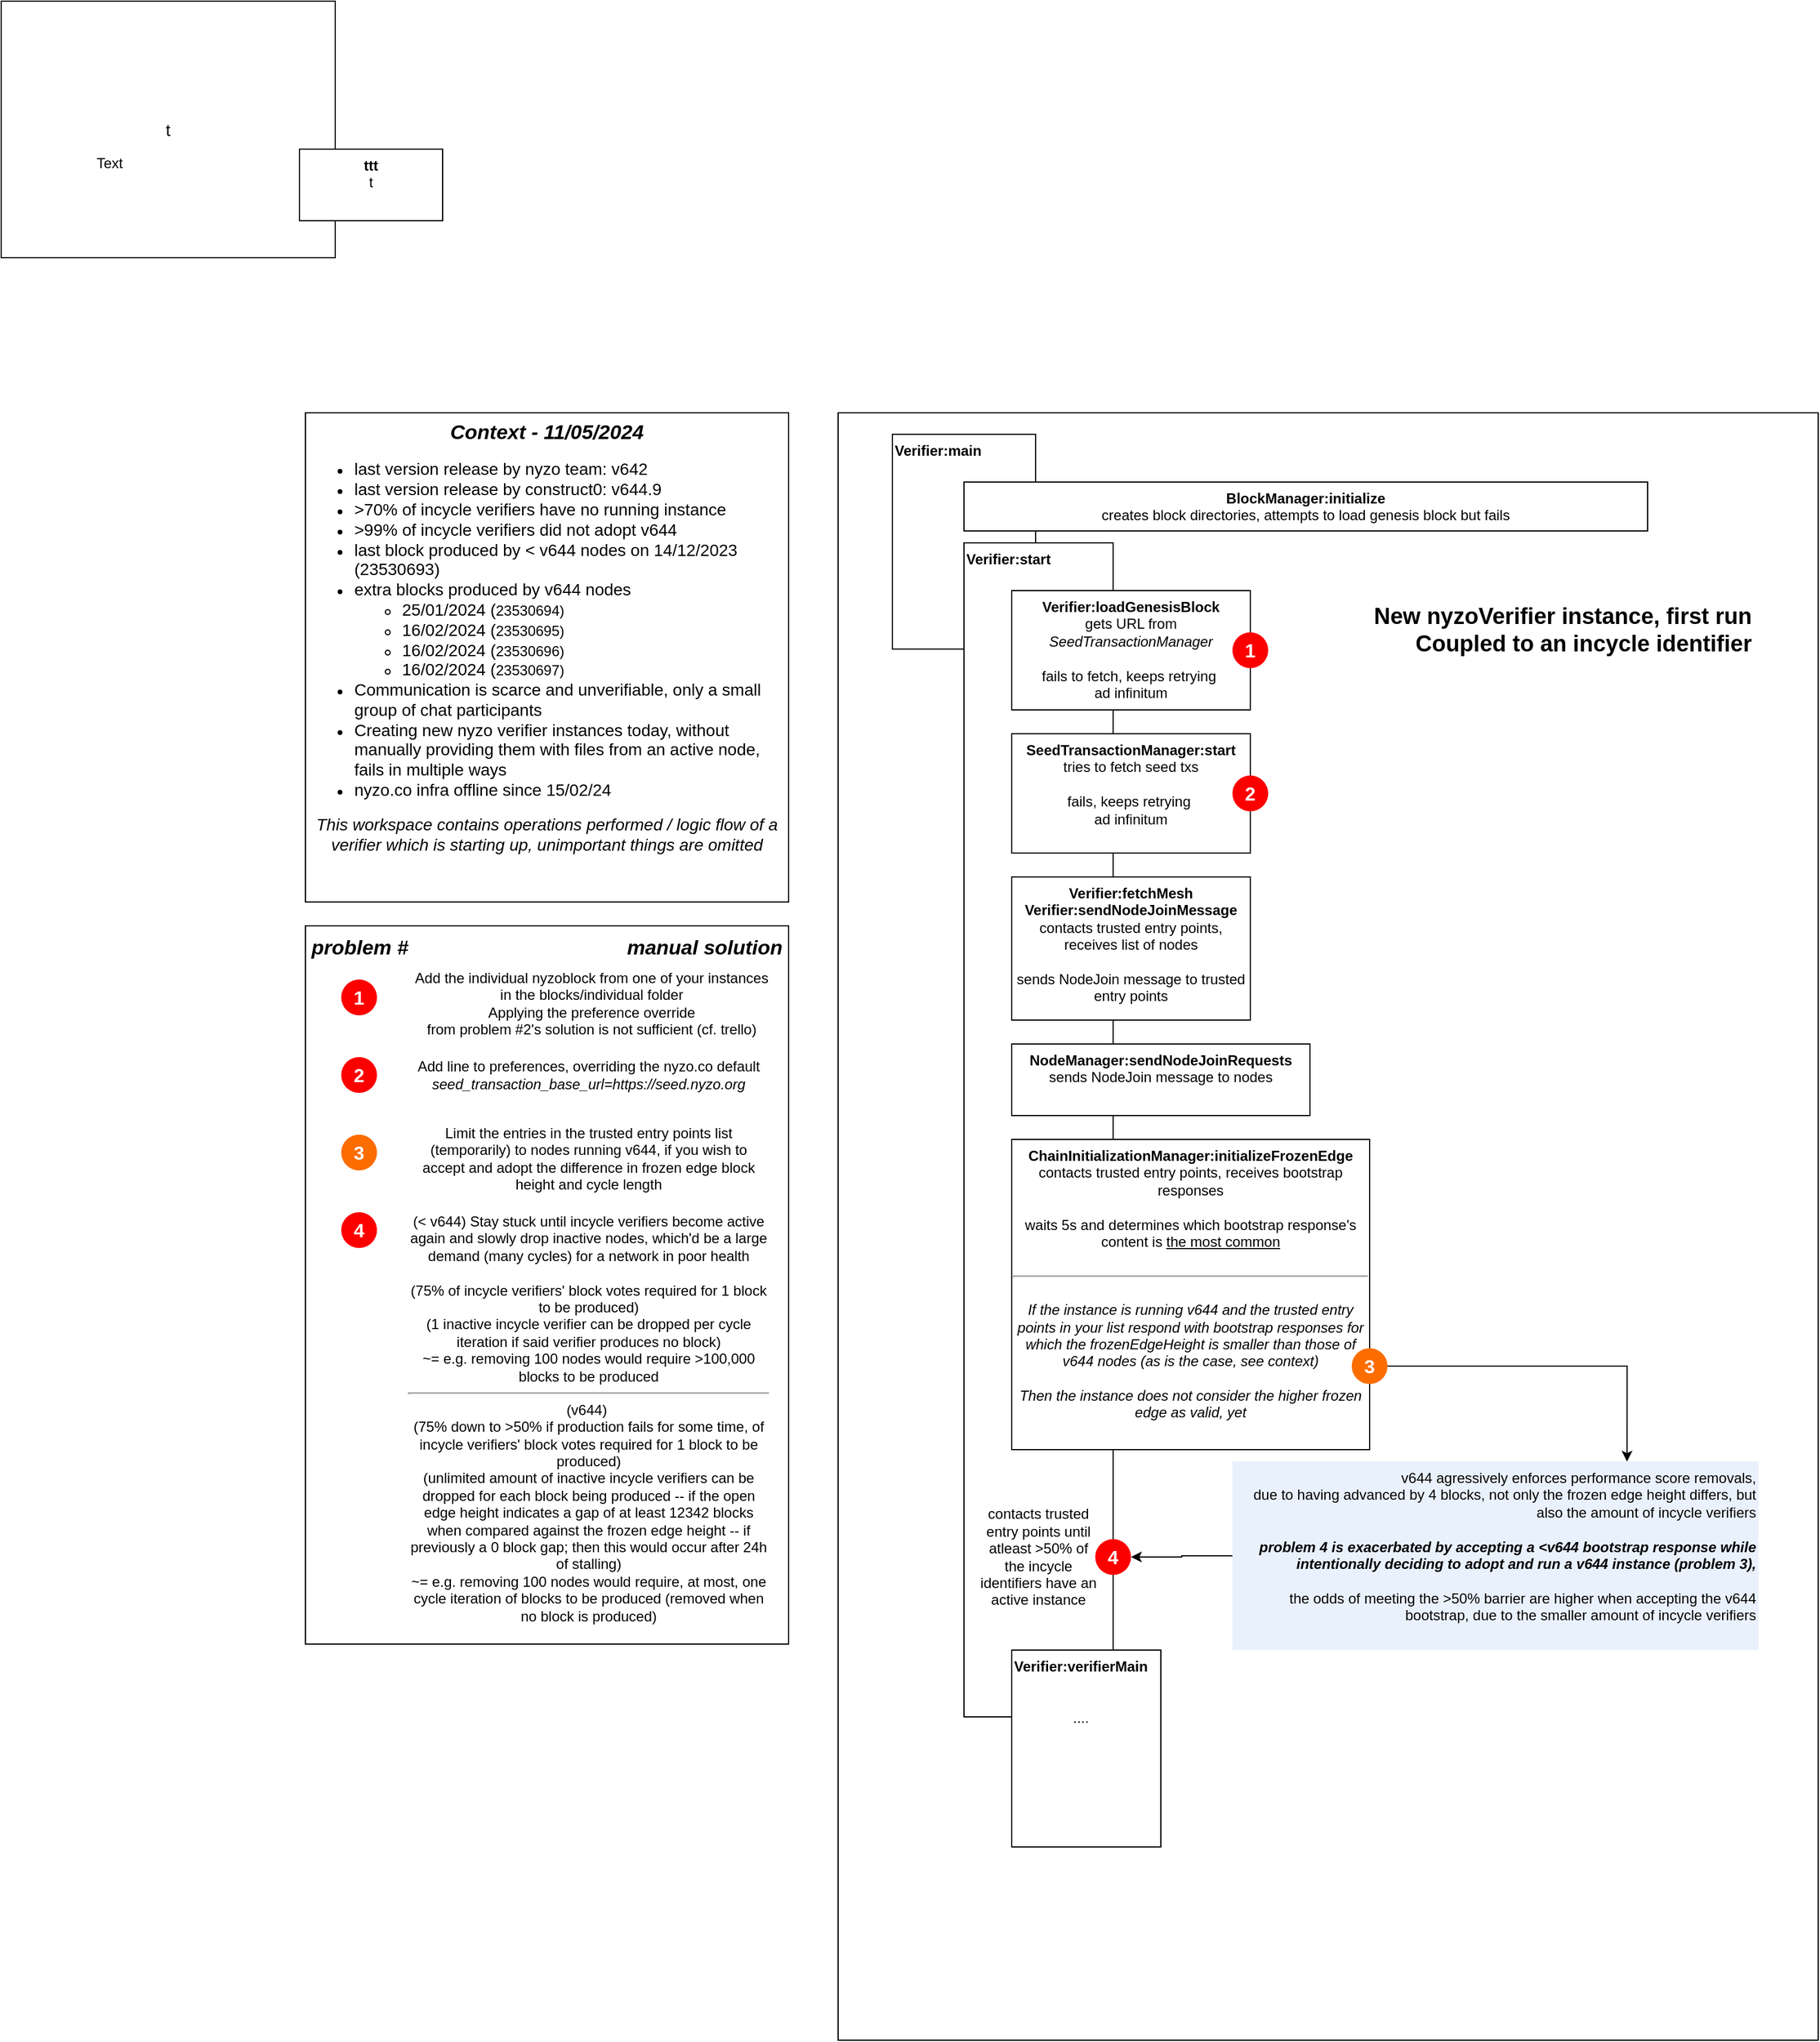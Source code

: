 <mxfile version="24.2.5" type="device">
  <diagram name="Page-1" id="4J5jO7RefVaEEBJmN482">
    <mxGraphModel dx="2993" dy="1901" grid="0" gridSize="5" guides="1" tooltips="1" connect="1" arrows="1" fold="1" page="0" pageScale="1" pageWidth="827" pageHeight="1169" math="0" shadow="0">
      <root>
        <mxCell id="0" />
        <mxCell id="1" parent="0" />
        <mxCell id="uOYiliv3CCgEoweYgntA-7" value="&lt;div style=&quot;font-size: 19px;&quot;&gt;&lt;br&gt;&lt;/div&gt;" style="rounded=0;whiteSpace=wrap;html=1;verticalAlign=top;align=right;" vertex="1" parent="1">
          <mxGeometry x="-165.5" y="-118" width="821.5" height="1364" as="geometry" />
        </mxCell>
        <mxCell id="uOYiliv3CCgEoweYgntA-20" value="" style="text;html=1;align=center;verticalAlign=middle;whiteSpace=wrap;rounded=0;strokeColor=default;movable=1;resizable=1;rotatable=1;deletable=1;editable=1;locked=0;connectable=1;" vertex="1" parent="1">
          <mxGeometry x="-612" y="312" width="405" height="602" as="geometry" />
        </mxCell>
        <mxCell id="uOYiliv3CCgEoweYgntA-6" value="&lt;b&gt;Verifier:main&lt;/b&gt;&lt;br&gt;&lt;div&gt;&lt;br&gt;&lt;/div&gt;" style="rounded=0;whiteSpace=wrap;html=1;verticalAlign=top;perimeterSpacing=1;align=left;" vertex="1" parent="1">
          <mxGeometry x="-120" y="-100" width="120" height="180" as="geometry" />
        </mxCell>
        <mxCell id="uOYiliv3CCgEoweYgntA-2" value="&lt;span style=&quot;font-size: 14px;&quot;&gt;t&lt;/span&gt;" style="text;html=1;align=center;verticalAlign=middle;whiteSpace=wrap;rounded=0;strokeColor=default;" vertex="1" parent="1">
          <mxGeometry x="-867" y="-463" width="280" height="215" as="geometry" />
        </mxCell>
        <mxCell id="uOYiliv3CCgEoweYgntA-4" value="&lt;div style=&quot;&quot;&gt;&lt;b style=&quot;background-color: initial; font-size: 17px;&quot;&gt;&lt;i&gt;Context - 11/05/2024&lt;/i&gt;&lt;/b&gt;&lt;/div&gt;&lt;div style=&quot;text-align: left;&quot;&gt;&lt;ul&gt;&lt;li&gt;&lt;span style=&quot;font-size: 14px;&quot;&gt;last version release by nyzo team: v642&lt;/span&gt;&lt;/li&gt;&lt;li&gt;&lt;span style=&quot;font-size: 14px;&quot;&gt;last version release by construct0: v644.9&lt;/span&gt;&lt;/li&gt;&lt;li&gt;&lt;span style=&quot;font-size: 14px;&quot;&gt;&amp;gt;70% of incycle verifiers have no running instance&lt;/span&gt;&lt;/li&gt;&lt;li&gt;&lt;span style=&quot;font-size: 14px;&quot;&gt;&amp;gt;99% of incycle verifiers did not adopt v644&lt;/span&gt;&lt;/li&gt;&lt;li&gt;&lt;span style=&quot;font-size: 14px;&quot;&gt;last block produced by &amp;lt; v644 nodes on 14/12/2023 (23530693)&lt;/span&gt;&lt;/li&gt;&lt;li&gt;&lt;span style=&quot;font-size: 14px;&quot;&gt;extra blocks produced by v644 nodes&lt;/span&gt;&lt;/li&gt;&lt;ul&gt;&lt;li&gt;&lt;span style=&quot;font-size: 14px;&quot;&gt;25/01/2024 (&lt;/span&gt;23530694)&lt;/li&gt;&lt;li&gt;&lt;span style=&quot;font-size: 14px;&quot;&gt;16/02/2024 (&lt;/span&gt;23530695)&lt;/li&gt;&lt;li&gt;&lt;span style=&quot;font-size: 14px;&quot;&gt;16/02/2024 (&lt;/span&gt;23530696)&lt;/li&gt;&lt;li&gt;&lt;span style=&quot;font-size: 14px;&quot;&gt;16/02/2024 (&lt;/span&gt;23530697)&lt;/li&gt;&lt;/ul&gt;&lt;li&gt;&lt;span style=&quot;font-size: 14px;&quot;&gt;Communication is scarce and unverifiable, only a small group of chat participants&lt;/span&gt;&lt;/li&gt;&lt;li&gt;&lt;span style=&quot;font-size: 14px;&quot;&gt;Creating new nyzo verifier instances today, without manually providing them with files from an active node, fails in multiple ways&lt;/span&gt;&lt;/li&gt;&lt;li&gt;&lt;span style=&quot;font-size: 14px;&quot;&gt;nyzo.co infra offline since 15/02/24&lt;/span&gt;&lt;/li&gt;&lt;/ul&gt;&lt;/div&gt;&lt;div style=&quot;font-size: 14px;&quot;&gt;&lt;font style=&quot;font-size: 14px;&quot;&gt;&lt;i&gt;This workspace contains operations performed / logic flow of a verifier which is starting up, unimportant things are omitted&lt;/i&gt;&lt;/font&gt;&lt;/div&gt;&lt;div style=&quot;font-size: 14px;&quot;&gt;&lt;font style=&quot;font-size: 14px;&quot;&gt;&lt;br&gt;&lt;/font&gt;&lt;/div&gt;&lt;div style=&quot;font-size: 14px;&quot;&gt;&lt;font style=&quot;font-size: 14px;&quot;&gt;&lt;br&gt;&lt;/font&gt;&lt;/div&gt;" style="text;html=1;align=center;verticalAlign=middle;whiteSpace=wrap;rounded=0;strokeColor=default;" vertex="1" parent="1">
          <mxGeometry x="-612" y="-118" width="405" height="410" as="geometry" />
        </mxCell>
        <mxCell id="uOYiliv3CCgEoweYgntA-5" value="&lt;b&gt;ttt&lt;/b&gt;&lt;div&gt;t&lt;/div&gt;" style="rounded=0;whiteSpace=wrap;html=1;verticalAlign=top;" vertex="1" parent="1">
          <mxGeometry x="-617" y="-339" width="120" height="60" as="geometry" />
        </mxCell>
        <mxCell id="uOYiliv3CCgEoweYgntA-8" value="&lt;b&gt;BlockManager:initialize&lt;/b&gt;&lt;br&gt;&lt;div&gt;creates block directories, attempts to&amp;nbsp;&lt;span style=&quot;background-color: initial;&quot;&gt;load genesis block but fails&lt;/span&gt;&lt;/div&gt;" style="rounded=0;whiteSpace=wrap;html=1;verticalAlign=top;" vertex="1" parent="1">
          <mxGeometry x="-60" y="-60" width="573" height="41" as="geometry" />
        </mxCell>
        <mxCell id="uOYiliv3CCgEoweYgntA-13" value="&lt;b&gt;Verifier:start&lt;/b&gt;&lt;br&gt;&lt;div&gt;&lt;br&gt;&lt;/div&gt;" style="rounded=0;whiteSpace=wrap;html=1;verticalAlign=top;align=left;" vertex="1" parent="1">
          <mxGeometry x="-60" y="-9" width="125" height="984" as="geometry" />
        </mxCell>
        <mxCell id="uOYiliv3CCgEoweYgntA-14" value="&lt;b&gt;Verifier:loadGenesisBlock&lt;/b&gt;&lt;br&gt;&lt;div&gt;gets URL from&lt;br&gt;&lt;i&gt;SeedTransactionManager&lt;/i&gt;&lt;/div&gt;&lt;div&gt;&lt;i&gt;&lt;br&gt;&lt;/i&gt;&lt;/div&gt;&lt;div&gt;fails to fetch, keeps retrying&amp;nbsp;&lt;/div&gt;&lt;div&gt;ad infinitum&lt;/div&gt;" style="rounded=0;whiteSpace=wrap;html=1;verticalAlign=top;" vertex="1" parent="1">
          <mxGeometry x="-20" y="31" width="200" height="100" as="geometry" />
        </mxCell>
        <mxCell id="uOYiliv3CCgEoweYgntA-16" value="&lt;b&gt;&lt;font style=&quot;font-size: 16px;&quot;&gt;1&lt;/font&gt;&lt;/b&gt;" style="ellipse;whiteSpace=wrap;html=1;aspect=fixed;fillColor=#FC0000;strokeColor=none;fontColor=#FFFAFA;" vertex="1" parent="1">
          <mxGeometry x="165" y="66" width="30" height="30" as="geometry" />
        </mxCell>
        <mxCell id="uOYiliv3CCgEoweYgntA-17" value="&lt;b&gt;SeedTransactionManager:start&lt;/b&gt;&lt;div&gt;tries to fetch seed txs&lt;/div&gt;&lt;div&gt;&lt;br&gt;&lt;/div&gt;&lt;div&gt;fails, keeps retrying&amp;nbsp;&lt;/div&gt;&lt;div&gt;ad infinitum&lt;/div&gt;" style="rounded=0;whiteSpace=wrap;html=1;verticalAlign=top;" vertex="1" parent="1">
          <mxGeometry x="-20" y="151" width="200" height="100" as="geometry" />
        </mxCell>
        <mxCell id="uOYiliv3CCgEoweYgntA-18" value="&lt;b&gt;&lt;font style=&quot;font-size: 16px;&quot;&gt;2&lt;/font&gt;&lt;/b&gt;" style="ellipse;whiteSpace=wrap;html=1;aspect=fixed;fillColor=#FC0000;strokeColor=none;fontColor=#FFFAFA;" vertex="1" parent="1">
          <mxGeometry x="165" y="186" width="30" height="30" as="geometry" />
        </mxCell>
        <mxCell id="uOYiliv3CCgEoweYgntA-19" value="&lt;b&gt;&lt;font style=&quot;font-size: 16px;&quot;&gt;1&lt;/font&gt;&lt;/b&gt;" style="ellipse;whiteSpace=wrap;html=1;aspect=fixed;fillColor=#FC0000;strokeColor=none;fontColor=#FFFAFA;" vertex="1" parent="1">
          <mxGeometry x="-582" y="357" width="30" height="30" as="geometry" />
        </mxCell>
        <mxCell id="uOYiliv3CCgEoweYgntA-21" value="Add the individual nyzoblock from one of your instances in the blocks/individual folder&lt;div&gt;Applying the preference override &lt;br&gt;from problem #2&#39;s solution is not sufficient (cf. trello)&lt;/div&gt;" style="text;html=1;align=center;verticalAlign=middle;whiteSpace=wrap;rounded=0;" vertex="1" parent="1">
          <mxGeometry x="-527" y="362" width="310" height="30" as="geometry" />
        </mxCell>
        <mxCell id="uOYiliv3CCgEoweYgntA-22" value="&lt;div&gt;&lt;span style=&quot;font-size: 17px;&quot;&gt;&lt;b&gt;&lt;i&gt;problem #&lt;span style=&quot;white-space: pre;&quot;&gt;&#x9;&lt;/span&gt;&lt;span style=&quot;white-space: pre;&quot;&gt;&#x9;&lt;/span&gt;&lt;span style=&quot;white-space: pre;&quot;&gt;&#x9;&lt;/span&gt;&lt;span style=&quot;white-space: pre;&quot;&gt;&#x9;&lt;/span&gt;&lt;span style=&quot;white-space: pre;&quot;&gt;&#x9;&lt;/span&gt;manual solution&lt;/i&gt;&lt;/b&gt;&lt;/span&gt;&lt;/div&gt;&lt;div style=&quot;text-align: left;&quot;&gt;&lt;ul&gt;&lt;/ul&gt;&lt;/div&gt;" style="text;html=1;align=center;verticalAlign=middle;whiteSpace=wrap;rounded=0;" vertex="1" parent="1">
          <mxGeometry x="-612" y="322" width="405" height="30" as="geometry" />
        </mxCell>
        <mxCell id="uOYiliv3CCgEoweYgntA-23" value="&lt;b&gt;&lt;font style=&quot;font-size: 16px;&quot;&gt;2&lt;/font&gt;&lt;/b&gt;" style="ellipse;whiteSpace=wrap;html=1;aspect=fixed;fillColor=#FC0000;strokeColor=none;fontColor=#FFFAFA;" vertex="1" parent="1">
          <mxGeometry x="-582" y="422" width="30" height="30" as="geometry" />
        </mxCell>
        <mxCell id="uOYiliv3CCgEoweYgntA-24" value="Add line to preferences, overriding the nyzo.co default&lt;div&gt;&lt;i&gt;seed_transaction_base_url=https://seed.nyzo.org&lt;/i&gt;&lt;br&gt;&lt;/div&gt;" style="text;html=1;align=center;verticalAlign=middle;whiteSpace=wrap;rounded=0;" vertex="1" parent="1">
          <mxGeometry x="-527" y="422" width="305" height="30" as="geometry" />
        </mxCell>
        <mxCell id="uOYiliv3CCgEoweYgntA-26" value="Text" style="text;html=1;align=center;verticalAlign=middle;whiteSpace=wrap;rounded=0;" vertex="1" parent="1">
          <mxGeometry x="-806" y="-342" width="60" height="30" as="geometry" />
        </mxCell>
        <mxCell id="uOYiliv3CCgEoweYgntA-27" value="&lt;b&gt;Verifier:fetchMesh&lt;/b&gt;&lt;div&gt;&lt;b&gt;Verifier:sendNodeJoinMessage&lt;br&gt;&lt;/b&gt;&lt;div&gt;contacts trusted entry points, receives list of nodes&lt;/div&gt;&lt;/div&gt;&lt;div&gt;&lt;br&gt;&lt;/div&gt;&lt;div&gt;sends NodeJoin message to trusted entry points&lt;/div&gt;&lt;div&gt;&lt;br&gt;&lt;/div&gt;" style="rounded=0;whiteSpace=wrap;html=1;verticalAlign=top;" vertex="1" parent="1">
          <mxGeometry x="-20" y="271" width="200" height="120" as="geometry" />
        </mxCell>
        <mxCell id="uOYiliv3CCgEoweYgntA-28" value="&lt;div&gt;&lt;b&gt;NodeManager:sendNodeJoinRequests&lt;/b&gt;&lt;/div&gt;&lt;div&gt;sends NodeJoin message to nodes&lt;/div&gt;&lt;div&gt;&lt;br&gt;&lt;/div&gt;" style="rounded=0;whiteSpace=wrap;html=1;verticalAlign=top;" vertex="1" parent="1">
          <mxGeometry x="-20" y="411" width="250" height="60" as="geometry" />
        </mxCell>
        <mxCell id="uOYiliv3CCgEoweYgntA-29" value="&lt;b&gt;ChainInitializationManager:initializeFrozenEdge&lt;/b&gt;&lt;div&gt;contacts trusted entry points, receives bootstrap responses&lt;/div&gt;&lt;div&gt;&lt;br&gt;&lt;/div&gt;&lt;div&gt;waits 5s and determines which bootstrap response&#39;s content is &lt;u&gt;the most common&lt;/u&gt;&lt;/div&gt;&lt;div&gt;&lt;br&gt;&lt;/div&gt;&lt;div&gt;&lt;hr&gt;&lt;br&gt;&lt;/div&gt;&lt;div&gt;&lt;i&gt;If the instance is running v644 and the trusted entry points in your list respond with bootstrap responses for which the frozenEdgeHeight is smaller than those of v644 nodes (as is the case, see context)&lt;br&gt;&lt;br&gt;Then the instance does not consider the higher frozen edge as valid, yet&lt;/i&gt;&lt;br&gt;&lt;/div&gt;" style="rounded=0;whiteSpace=wrap;html=1;verticalAlign=top;" vertex="1" parent="1">
          <mxGeometry x="-20" y="491" width="300" height="260" as="geometry" />
        </mxCell>
        <mxCell id="uOYiliv3CCgEoweYgntA-30" value="&lt;b&gt;&lt;font style=&quot;font-size: 16px;&quot;&gt;3&lt;/font&gt;&lt;/b&gt;" style="ellipse;whiteSpace=wrap;html=1;aspect=fixed;fillColor=#FC6D00;strokeColor=none;fontColor=#FFFAFA;" vertex="1" parent="1">
          <mxGeometry x="-582" y="487" width="30" height="30" as="geometry" />
        </mxCell>
        <mxCell id="uOYiliv3CCgEoweYgntA-31" value="Limit the entries in the trusted entry points list (temporarily) to nodes running v644, if you wish to accept and adopt the difference in frozen edge block height and cycle length" style="text;html=1;align=center;verticalAlign=middle;whiteSpace=wrap;rounded=0;" vertex="1" parent="1">
          <mxGeometry x="-527" y="472" width="305" height="70" as="geometry" />
        </mxCell>
        <mxCell id="uOYiliv3CCgEoweYgntA-40" style="edgeStyle=orthogonalEdgeStyle;rounded=0;orthogonalLoop=1;jettySize=auto;html=1;exitX=1;exitY=0.5;exitDx=0;exitDy=0;entryX=0.75;entryY=0;entryDx=0;entryDy=0;" edge="1" parent="1" source="uOYiliv3CCgEoweYgntA-32" target="uOYiliv3CCgEoweYgntA-38">
          <mxGeometry relative="1" as="geometry" />
        </mxCell>
        <mxCell id="uOYiliv3CCgEoweYgntA-32" value="&lt;b&gt;&lt;font style=&quot;font-size: 16px;&quot;&gt;3&lt;/font&gt;&lt;/b&gt;" style="ellipse;whiteSpace=wrap;html=1;aspect=fixed;fillColor=#FC6D00;strokeColor=none;fontColor=#FFFAFA;" vertex="1" parent="1">
          <mxGeometry x="265" y="666" width="30" height="30" as="geometry" />
        </mxCell>
        <mxCell id="uOYiliv3CCgEoweYgntA-34" value="contacts trusted entry points until atleast &amp;gt;50% of the incycle identifiers have an active instance" style="text;html=1;align=center;verticalAlign=middle;whiteSpace=wrap;rounded=0;" vertex="1" parent="1">
          <mxGeometry x="-50" y="791" width="105" height="100" as="geometry" />
        </mxCell>
        <mxCell id="uOYiliv3CCgEoweYgntA-35" value="&lt;b&gt;&lt;font style=&quot;font-size: 16px;&quot;&gt;4&lt;/font&gt;&lt;/b&gt;" style="ellipse;whiteSpace=wrap;html=1;aspect=fixed;fillColor=#FC0000;strokeColor=none;fontColor=#FFFAFA;" vertex="1" parent="1">
          <mxGeometry x="50" y="826" width="30" height="30" as="geometry" />
        </mxCell>
        <mxCell id="uOYiliv3CCgEoweYgntA-41" style="edgeStyle=orthogonalEdgeStyle;rounded=0;orthogonalLoop=1;jettySize=auto;html=1;exitX=0;exitY=0.5;exitDx=0;exitDy=0;entryX=1;entryY=0.5;entryDx=0;entryDy=0;" edge="1" parent="1" source="uOYiliv3CCgEoweYgntA-38" target="uOYiliv3CCgEoweYgntA-35">
          <mxGeometry relative="1" as="geometry">
            <mxPoint x="165" y="812.25" as="sourcePoint" />
          </mxGeometry>
        </mxCell>
        <mxCell id="uOYiliv3CCgEoweYgntA-38" value="&lt;div&gt;&lt;span style=&quot;background-color: initial;&quot;&gt;v644 agressively enforces performance score removals,&lt;/span&gt;&lt;br&gt;&lt;/div&gt;&lt;div&gt;due to having advanced by 4 blocks, not only the frozen edge height differs, but also the amount of incycle verifiers&lt;/div&gt;&lt;div&gt;&lt;br&gt;&lt;/div&gt;&lt;div&gt;&lt;i&gt;&lt;b&gt;problem 4 is exacerbated by accepting a &amp;lt;v644 bootstrap response while intentionally deciding to adopt and run a v644 instance (problem 3),&lt;/b&gt;&lt;/i&gt;&lt;/div&gt;&lt;div&gt;&lt;br&gt;&lt;/div&gt;&lt;div&gt;the odds of meeting the &amp;gt;50% barrier are higher when accepting the v644 bootstrap, due to the smaller amount of incycle verifiers&lt;/div&gt;&lt;div&gt;&lt;br&gt;&lt;/div&gt;&lt;div&gt;&lt;br&gt;&lt;/div&gt;" style="rounded=0;whiteSpace=wrap;html=1;opacity=60;strokeColor=none;fillColor=#dae8fc;verticalAlign=top;align=right;" vertex="1" parent="1">
          <mxGeometry x="165" y="761" width="441" height="158" as="geometry" />
        </mxCell>
        <mxCell id="uOYiliv3CCgEoweYgntA-42" value="&lt;b&gt;&lt;font style=&quot;font-size: 16px;&quot;&gt;4&lt;/font&gt;&lt;/b&gt;" style="ellipse;whiteSpace=wrap;html=1;aspect=fixed;fillColor=#FC0000;strokeColor=none;fontColor=#FFFAFA;" vertex="1" parent="1">
          <mxGeometry x="-582" y="552" width="30" height="30" as="geometry" />
        </mxCell>
        <mxCell id="uOYiliv3CCgEoweYgntA-43" value="(&amp;lt; v644) Stay stuck until incycle verifiers become active again and slowly drop inactive nodes, which&#39;d be a large demand (many cycles) for a network in poor health &lt;br&gt;&lt;br&gt;(75% of incycle verifiers&#39; block votes required for 1 block to be produced)&lt;br&gt;(1 inactive incycle verifier can be dropped per cycle iteration if said verifier produces no block)&lt;div&gt;~= e.g. removing 100 nodes would require &amp;gt;100,000 blocks to be produced&lt;br&gt;&lt;div&gt;&lt;hr&gt;&lt;/div&gt;&lt;div&gt;(v644)&amp;nbsp;&lt;br&gt;(75% down to &amp;gt;50% if production fails for some time, of incycle verifiers&#39; block votes required for 1 block to be produced)&lt;/div&gt;&lt;/div&gt;&lt;div&gt;(unlimited amount of inactive incycle verifiers can be dropped for each block being produced -- if the open edge height indicates a gap of at least 12342 blocks when compared against the frozen edge height -- if previously a 0 block gap; then this would occur after 24h of stalling)&lt;/div&gt;&lt;div&gt;~= e.g. removing 100 nodes would require, at most, one cycle iteration of blocks to be produced (removed when no block is produced)&lt;/div&gt;" style="text;html=1;align=center;verticalAlign=middle;whiteSpace=wrap;rounded=0;" vertex="1" parent="1">
          <mxGeometry x="-527" y="552" width="305" height="345" as="geometry" />
        </mxCell>
        <mxCell id="uOYiliv3CCgEoweYgntA-44" value="&lt;b&gt;Verifier:verifierMain&lt;/b&gt;&lt;br&gt;&lt;div&gt;&lt;br&gt;&lt;/div&gt;&lt;div&gt;&lt;br&gt;&lt;/div&gt;&lt;div style=&quot;text-align: center;&quot;&gt;....&lt;/div&gt;" style="rounded=0;whiteSpace=wrap;html=1;verticalAlign=top;align=left;" vertex="1" parent="1">
          <mxGeometry x="-20" y="919" width="125" height="165" as="geometry" />
        </mxCell>
        <mxCell id="uOYiliv3CCgEoweYgntA-45" value="&lt;div style=&quot;text-align: right; font-size: 19px;&quot;&gt;&lt;b style=&quot;background-color: initial;&quot;&gt;New nyzoVerifier instance, first run&lt;/b&gt;&lt;br&gt;&lt;/div&gt;&lt;div style=&quot;text-align: right; font-size: 19px;&quot;&gt;&lt;b&gt;Coupled to an incycle identifier&lt;/b&gt;&lt;/div&gt;" style="text;html=1;align=center;verticalAlign=middle;whiteSpace=wrap;rounded=0;" vertex="1" parent="1">
          <mxGeometry x="265" y="24" width="354" height="80" as="geometry" />
        </mxCell>
      </root>
    </mxGraphModel>
  </diagram>
</mxfile>
